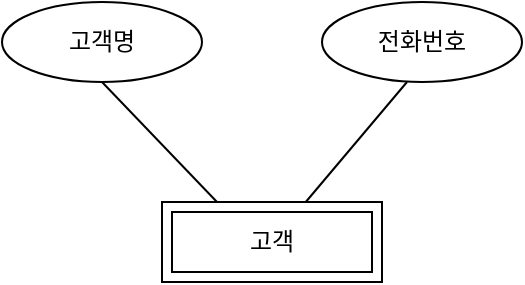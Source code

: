 <mxfile version="23.0.2" type="github">
  <diagram name="페이지-1" id="2j_Kgk0AOY-v1cz8bwEK">
    <mxGraphModel dx="1434" dy="746" grid="1" gridSize="10" guides="1" tooltips="1" connect="1" arrows="1" fold="1" page="1" pageScale="1" pageWidth="827" pageHeight="1169" math="0" shadow="0">
      <root>
        <mxCell id="0" />
        <mxCell id="1" parent="0" />
        <mxCell id="XBCSh-ro25Oap2HENSft-1" value="고객" style="shape=ext;margin=3;double=1;whiteSpace=wrap;html=1;align=center;" vertex="1" parent="1">
          <mxGeometry x="360" y="360" width="110" height="40" as="geometry" />
        </mxCell>
        <mxCell id="XBCSh-ro25Oap2HENSft-2" value="고객명" style="ellipse;whiteSpace=wrap;html=1;align=center;" vertex="1" parent="1">
          <mxGeometry x="280" y="260" width="100" height="40" as="geometry" />
        </mxCell>
        <mxCell id="XBCSh-ro25Oap2HENSft-3" value="" style="endArrow=none;html=1;rounded=0;exitX=0.5;exitY=1;exitDx=0;exitDy=0;entryX=0.25;entryY=0;entryDx=0;entryDy=0;" edge="1" parent="1" source="XBCSh-ro25Oap2HENSft-2" target="XBCSh-ro25Oap2HENSft-1">
          <mxGeometry relative="1" as="geometry">
            <mxPoint x="330" y="380" as="sourcePoint" />
            <mxPoint x="490" y="380" as="targetPoint" />
          </mxGeometry>
        </mxCell>
        <mxCell id="XBCSh-ro25Oap2HENSft-5" value="전화번호" style="ellipse;whiteSpace=wrap;html=1;align=center;" vertex="1" parent="1">
          <mxGeometry x="440" y="260" width="100" height="40" as="geometry" />
        </mxCell>
        <mxCell id="XBCSh-ro25Oap2HENSft-6" value="" style="endArrow=none;html=1;rounded=0;exitX=0.5;exitY=1;exitDx=0;exitDy=0;" edge="1" parent="1" target="XBCSh-ro25Oap2HENSft-1">
          <mxGeometry relative="1" as="geometry">
            <mxPoint x="482.5" y="300" as="sourcePoint" />
            <mxPoint x="540.5" y="360" as="targetPoint" />
          </mxGeometry>
        </mxCell>
      </root>
    </mxGraphModel>
  </diagram>
</mxfile>
